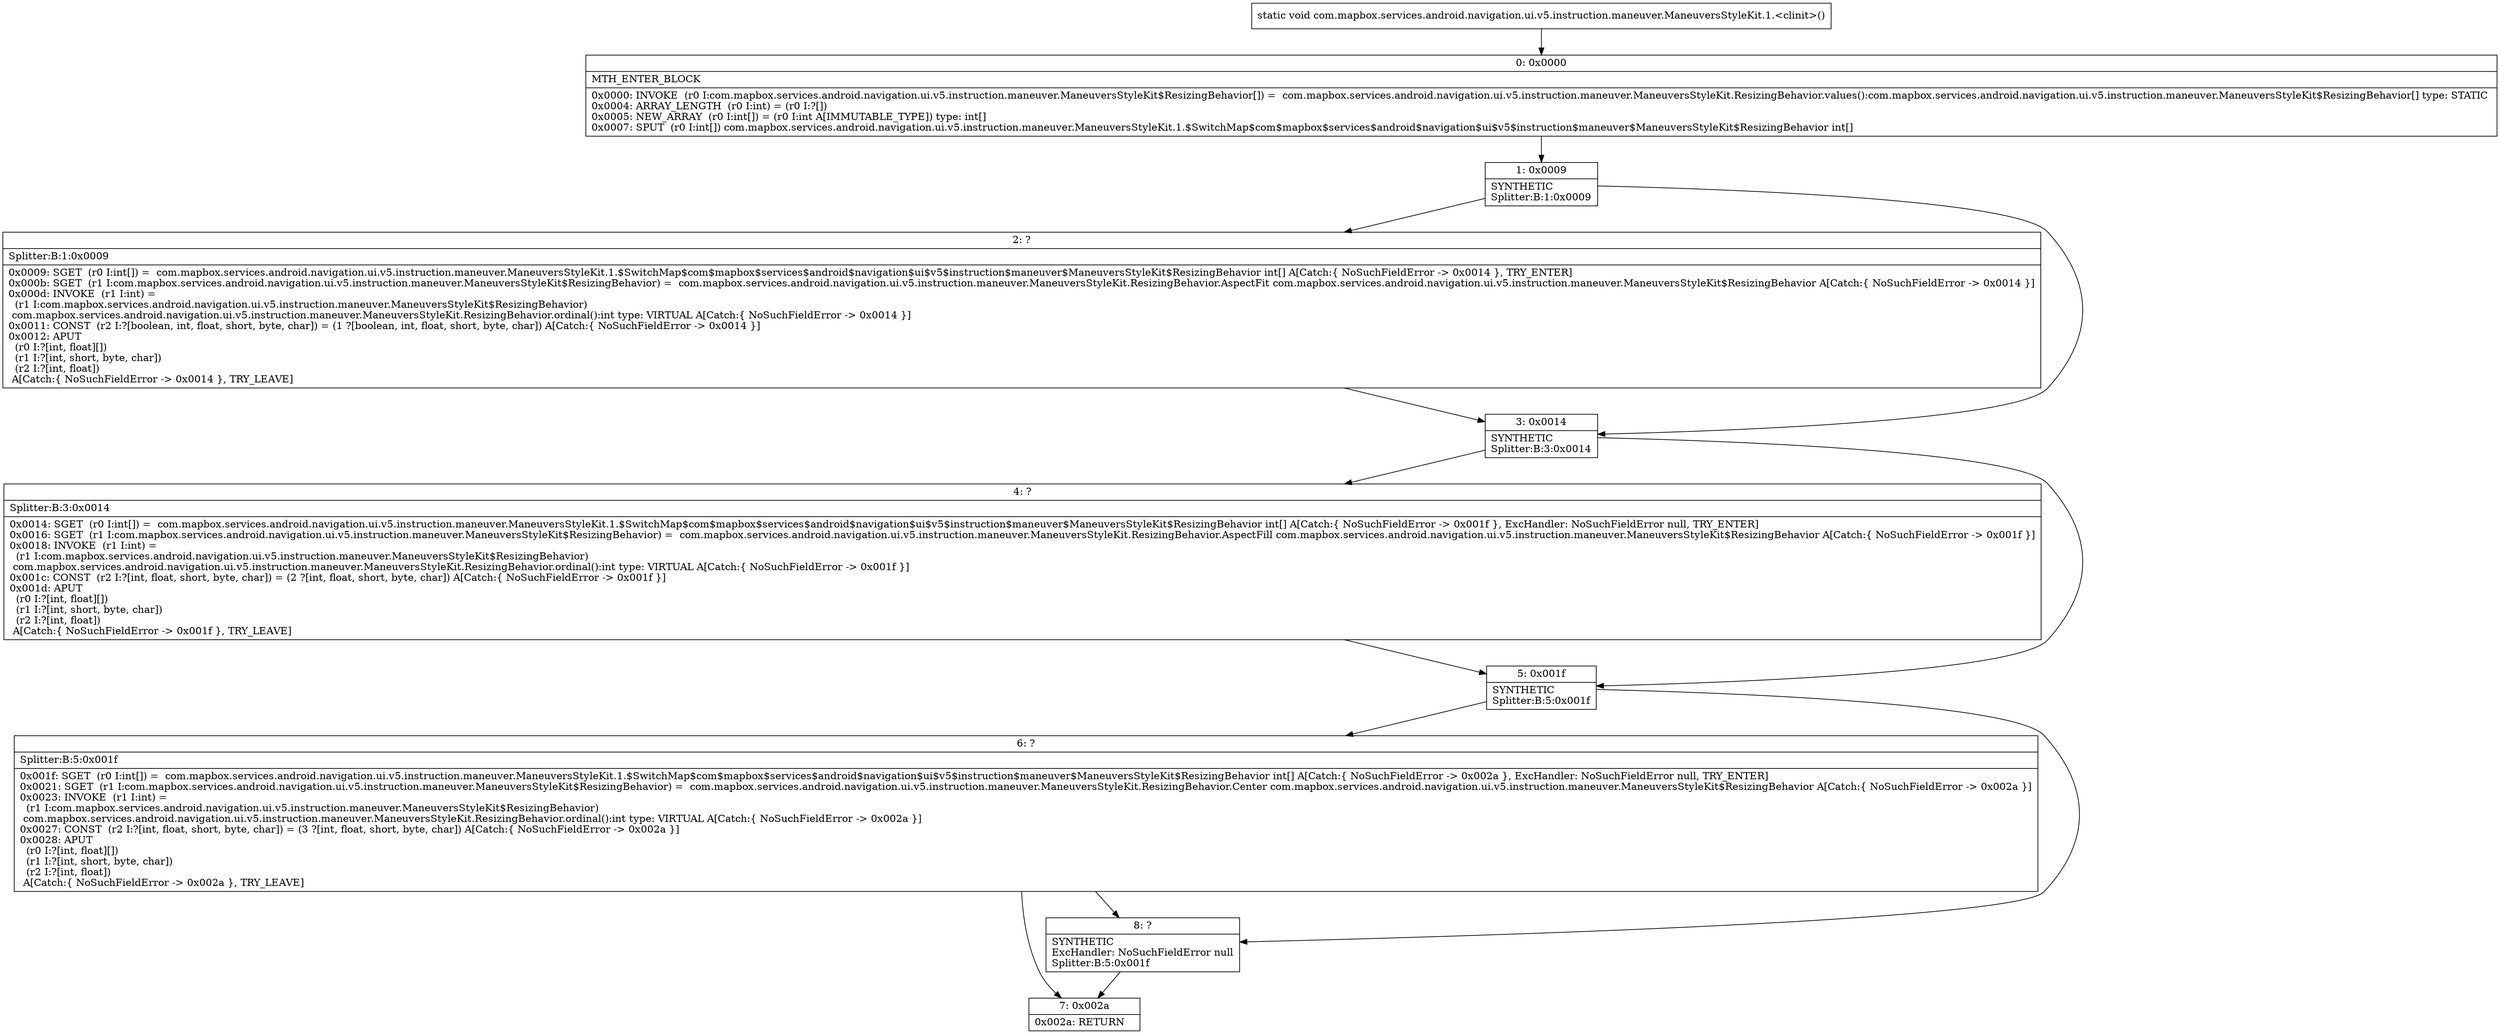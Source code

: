 digraph "CFG forcom.mapbox.services.android.navigation.ui.v5.instruction.maneuver.ManeuversStyleKit.1.\<clinit\>()V" {
Node_0 [shape=record,label="{0\:\ 0x0000|MTH_ENTER_BLOCK\l|0x0000: INVOKE  (r0 I:com.mapbox.services.android.navigation.ui.v5.instruction.maneuver.ManeuversStyleKit$ResizingBehavior[]) =  com.mapbox.services.android.navigation.ui.v5.instruction.maneuver.ManeuversStyleKit.ResizingBehavior.values():com.mapbox.services.android.navigation.ui.v5.instruction.maneuver.ManeuversStyleKit$ResizingBehavior[] type: STATIC \l0x0004: ARRAY_LENGTH  (r0 I:int) = (r0 I:?[]) \l0x0005: NEW_ARRAY  (r0 I:int[]) = (r0 I:int A[IMMUTABLE_TYPE]) type: int[] \l0x0007: SPUT  (r0 I:int[]) com.mapbox.services.android.navigation.ui.v5.instruction.maneuver.ManeuversStyleKit.1.$SwitchMap$com$mapbox$services$android$navigation$ui$v5$instruction$maneuver$ManeuversStyleKit$ResizingBehavior int[] \l}"];
Node_1 [shape=record,label="{1\:\ 0x0009|SYNTHETIC\lSplitter:B:1:0x0009\l}"];
Node_2 [shape=record,label="{2\:\ ?|Splitter:B:1:0x0009\l|0x0009: SGET  (r0 I:int[]) =  com.mapbox.services.android.navigation.ui.v5.instruction.maneuver.ManeuversStyleKit.1.$SwitchMap$com$mapbox$services$android$navigation$ui$v5$instruction$maneuver$ManeuversStyleKit$ResizingBehavior int[] A[Catch:\{ NoSuchFieldError \-\> 0x0014 \}, TRY_ENTER]\l0x000b: SGET  (r1 I:com.mapbox.services.android.navigation.ui.v5.instruction.maneuver.ManeuversStyleKit$ResizingBehavior) =  com.mapbox.services.android.navigation.ui.v5.instruction.maneuver.ManeuversStyleKit.ResizingBehavior.AspectFit com.mapbox.services.android.navigation.ui.v5.instruction.maneuver.ManeuversStyleKit$ResizingBehavior A[Catch:\{ NoSuchFieldError \-\> 0x0014 \}]\l0x000d: INVOKE  (r1 I:int) = \l  (r1 I:com.mapbox.services.android.navigation.ui.v5.instruction.maneuver.ManeuversStyleKit$ResizingBehavior)\l com.mapbox.services.android.navigation.ui.v5.instruction.maneuver.ManeuversStyleKit.ResizingBehavior.ordinal():int type: VIRTUAL A[Catch:\{ NoSuchFieldError \-\> 0x0014 \}]\l0x0011: CONST  (r2 I:?[boolean, int, float, short, byte, char]) = (1 ?[boolean, int, float, short, byte, char]) A[Catch:\{ NoSuchFieldError \-\> 0x0014 \}]\l0x0012: APUT  \l  (r0 I:?[int, float][])\l  (r1 I:?[int, short, byte, char])\l  (r2 I:?[int, float])\l A[Catch:\{ NoSuchFieldError \-\> 0x0014 \}, TRY_LEAVE]\l}"];
Node_3 [shape=record,label="{3\:\ 0x0014|SYNTHETIC\lSplitter:B:3:0x0014\l}"];
Node_4 [shape=record,label="{4\:\ ?|Splitter:B:3:0x0014\l|0x0014: SGET  (r0 I:int[]) =  com.mapbox.services.android.navigation.ui.v5.instruction.maneuver.ManeuversStyleKit.1.$SwitchMap$com$mapbox$services$android$navigation$ui$v5$instruction$maneuver$ManeuversStyleKit$ResizingBehavior int[] A[Catch:\{ NoSuchFieldError \-\> 0x001f \}, ExcHandler: NoSuchFieldError null, TRY_ENTER]\l0x0016: SGET  (r1 I:com.mapbox.services.android.navigation.ui.v5.instruction.maneuver.ManeuversStyleKit$ResizingBehavior) =  com.mapbox.services.android.navigation.ui.v5.instruction.maneuver.ManeuversStyleKit.ResizingBehavior.AspectFill com.mapbox.services.android.navigation.ui.v5.instruction.maneuver.ManeuversStyleKit$ResizingBehavior A[Catch:\{ NoSuchFieldError \-\> 0x001f \}]\l0x0018: INVOKE  (r1 I:int) = \l  (r1 I:com.mapbox.services.android.navigation.ui.v5.instruction.maneuver.ManeuversStyleKit$ResizingBehavior)\l com.mapbox.services.android.navigation.ui.v5.instruction.maneuver.ManeuversStyleKit.ResizingBehavior.ordinal():int type: VIRTUAL A[Catch:\{ NoSuchFieldError \-\> 0x001f \}]\l0x001c: CONST  (r2 I:?[int, float, short, byte, char]) = (2 ?[int, float, short, byte, char]) A[Catch:\{ NoSuchFieldError \-\> 0x001f \}]\l0x001d: APUT  \l  (r0 I:?[int, float][])\l  (r1 I:?[int, short, byte, char])\l  (r2 I:?[int, float])\l A[Catch:\{ NoSuchFieldError \-\> 0x001f \}, TRY_LEAVE]\l}"];
Node_5 [shape=record,label="{5\:\ 0x001f|SYNTHETIC\lSplitter:B:5:0x001f\l}"];
Node_6 [shape=record,label="{6\:\ ?|Splitter:B:5:0x001f\l|0x001f: SGET  (r0 I:int[]) =  com.mapbox.services.android.navigation.ui.v5.instruction.maneuver.ManeuversStyleKit.1.$SwitchMap$com$mapbox$services$android$navigation$ui$v5$instruction$maneuver$ManeuversStyleKit$ResizingBehavior int[] A[Catch:\{ NoSuchFieldError \-\> 0x002a \}, ExcHandler: NoSuchFieldError null, TRY_ENTER]\l0x0021: SGET  (r1 I:com.mapbox.services.android.navigation.ui.v5.instruction.maneuver.ManeuversStyleKit$ResizingBehavior) =  com.mapbox.services.android.navigation.ui.v5.instruction.maneuver.ManeuversStyleKit.ResizingBehavior.Center com.mapbox.services.android.navigation.ui.v5.instruction.maneuver.ManeuversStyleKit$ResizingBehavior A[Catch:\{ NoSuchFieldError \-\> 0x002a \}]\l0x0023: INVOKE  (r1 I:int) = \l  (r1 I:com.mapbox.services.android.navigation.ui.v5.instruction.maneuver.ManeuversStyleKit$ResizingBehavior)\l com.mapbox.services.android.navigation.ui.v5.instruction.maneuver.ManeuversStyleKit.ResizingBehavior.ordinal():int type: VIRTUAL A[Catch:\{ NoSuchFieldError \-\> 0x002a \}]\l0x0027: CONST  (r2 I:?[int, float, short, byte, char]) = (3 ?[int, float, short, byte, char]) A[Catch:\{ NoSuchFieldError \-\> 0x002a \}]\l0x0028: APUT  \l  (r0 I:?[int, float][])\l  (r1 I:?[int, short, byte, char])\l  (r2 I:?[int, float])\l A[Catch:\{ NoSuchFieldError \-\> 0x002a \}, TRY_LEAVE]\l}"];
Node_7 [shape=record,label="{7\:\ 0x002a|0x002a: RETURN   \l}"];
Node_8 [shape=record,label="{8\:\ ?|SYNTHETIC\lExcHandler: NoSuchFieldError null\lSplitter:B:5:0x001f\l}"];
MethodNode[shape=record,label="{static void com.mapbox.services.android.navigation.ui.v5.instruction.maneuver.ManeuversStyleKit.1.\<clinit\>() }"];
MethodNode -> Node_0;
Node_0 -> Node_1;
Node_1 -> Node_2;
Node_1 -> Node_3;
Node_2 -> Node_3;
Node_3 -> Node_4;
Node_3 -> Node_5;
Node_4 -> Node_5;
Node_5 -> Node_6;
Node_5 -> Node_8;
Node_6 -> Node_7;
Node_6 -> Node_8;
Node_8 -> Node_7;
}

